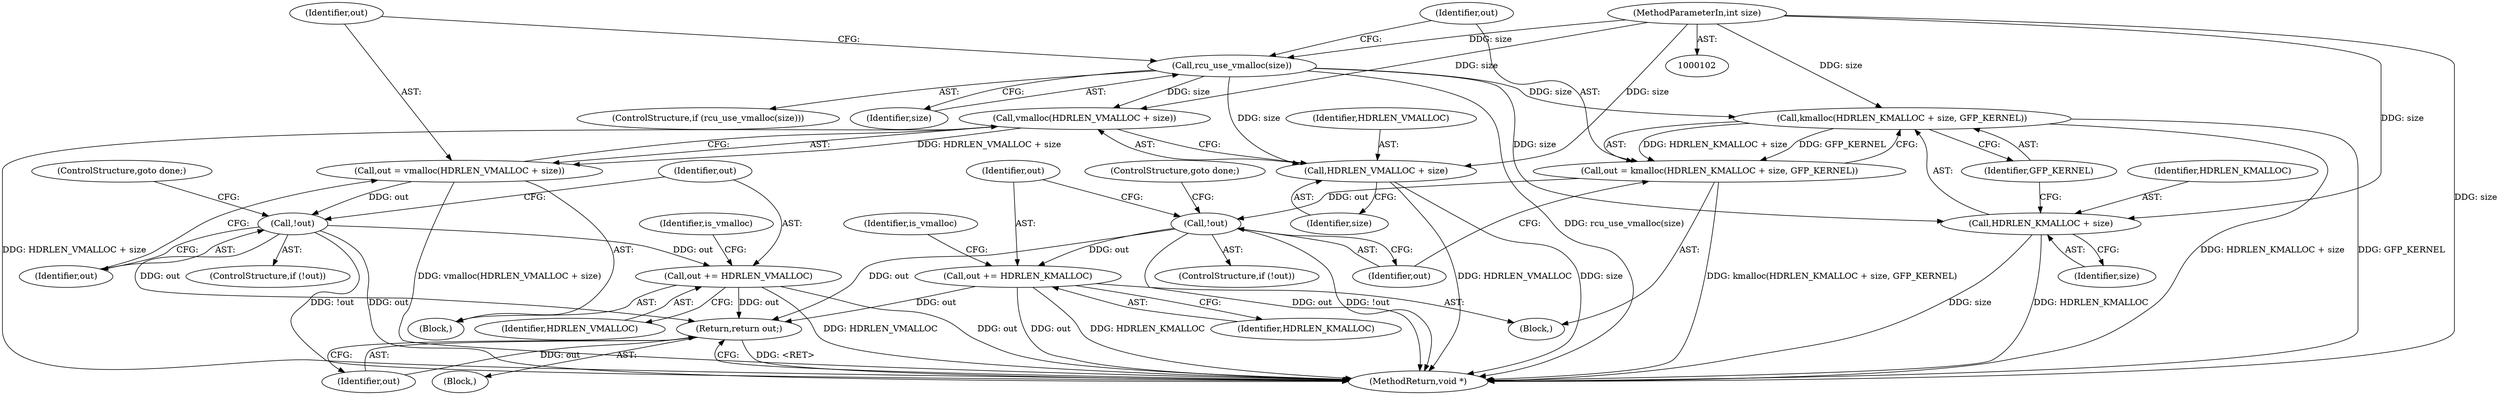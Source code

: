 digraph "0_linux_6062a8dc0517bce23e3c2f7d2fea5e22411269a3_15@API" {
"1000107" [label="(Call,rcu_use_vmalloc(size))"];
"1000103" [label="(MethodParameterIn,int size)"];
"1000112" [label="(Call,vmalloc(HDRLEN_VMALLOC + size))"];
"1000110" [label="(Call,out = vmalloc(HDRLEN_VMALLOC + size))"];
"1000117" [label="(Call,!out)"];
"1000120" [label="(Call,out += HDRLEN_VMALLOC)"];
"1000146" [label="(Return,return out;)"];
"1000113" [label="(Call,HDRLEN_VMALLOC + size)"];
"1000130" [label="(Call,kmalloc(HDRLEN_KMALLOC + size, GFP_KERNEL))"];
"1000128" [label="(Call,out = kmalloc(HDRLEN_KMALLOC + size, GFP_KERNEL))"];
"1000136" [label="(Call,!out)"];
"1000139" [label="(Call,out += HDRLEN_KMALLOC)"];
"1000131" [label="(Call,HDRLEN_KMALLOC + size)"];
"1000121" [label="(Identifier,out)"];
"1000138" [label="(ControlStructure,goto done;)"];
"1000104" [label="(Block,)"];
"1000110" [label="(Call,out = vmalloc(HDRLEN_VMALLOC + size))"];
"1000124" [label="(Identifier,is_vmalloc)"];
"1000148" [label="(MethodReturn,void *)"];
"1000107" [label="(Call,rcu_use_vmalloc(size))"];
"1000147" [label="(Identifier,out)"];
"1000114" [label="(Identifier,HDRLEN_VMALLOC)"];
"1000113" [label="(Call,HDRLEN_VMALLOC + size)"];
"1000132" [label="(Identifier,HDRLEN_KMALLOC)"];
"1000106" [label="(ControlStructure,if (rcu_use_vmalloc(size)))"];
"1000112" [label="(Call,vmalloc(HDRLEN_VMALLOC + size))"];
"1000103" [label="(MethodParameterIn,int size)"];
"1000130" [label="(Call,kmalloc(HDRLEN_KMALLOC + size, GFP_KERNEL))"];
"1000146" [label="(Return,return out;)"];
"1000115" [label="(Identifier,size)"];
"1000140" [label="(Identifier,out)"];
"1000116" [label="(ControlStructure,if (!out))"];
"1000129" [label="(Identifier,out)"];
"1000122" [label="(Identifier,HDRLEN_VMALLOC)"];
"1000131" [label="(Call,HDRLEN_KMALLOC + size)"];
"1000137" [label="(Identifier,out)"];
"1000118" [label="(Identifier,out)"];
"1000135" [label="(ControlStructure,if (!out))"];
"1000111" [label="(Identifier,out)"];
"1000136" [label="(Call,!out)"];
"1000133" [label="(Identifier,size)"];
"1000119" [label="(ControlStructure,goto done;)"];
"1000120" [label="(Call,out += HDRLEN_VMALLOC)"];
"1000139" [label="(Call,out += HDRLEN_KMALLOC)"];
"1000117" [label="(Call,!out)"];
"1000127" [label="(Block,)"];
"1000109" [label="(Block,)"];
"1000108" [label="(Identifier,size)"];
"1000141" [label="(Identifier,HDRLEN_KMALLOC)"];
"1000143" [label="(Identifier,is_vmalloc)"];
"1000128" [label="(Call,out = kmalloc(HDRLEN_KMALLOC + size, GFP_KERNEL))"];
"1000134" [label="(Identifier,GFP_KERNEL)"];
"1000107" -> "1000106"  [label="AST: "];
"1000107" -> "1000108"  [label="CFG: "];
"1000108" -> "1000107"  [label="AST: "];
"1000111" -> "1000107"  [label="CFG: "];
"1000129" -> "1000107"  [label="CFG: "];
"1000107" -> "1000148"  [label="DDG: rcu_use_vmalloc(size)"];
"1000103" -> "1000107"  [label="DDG: size"];
"1000107" -> "1000112"  [label="DDG: size"];
"1000107" -> "1000113"  [label="DDG: size"];
"1000107" -> "1000130"  [label="DDG: size"];
"1000107" -> "1000131"  [label="DDG: size"];
"1000103" -> "1000102"  [label="AST: "];
"1000103" -> "1000148"  [label="DDG: size"];
"1000103" -> "1000112"  [label="DDG: size"];
"1000103" -> "1000113"  [label="DDG: size"];
"1000103" -> "1000130"  [label="DDG: size"];
"1000103" -> "1000131"  [label="DDG: size"];
"1000112" -> "1000110"  [label="AST: "];
"1000112" -> "1000113"  [label="CFG: "];
"1000113" -> "1000112"  [label="AST: "];
"1000110" -> "1000112"  [label="CFG: "];
"1000112" -> "1000148"  [label="DDG: HDRLEN_VMALLOC + size"];
"1000112" -> "1000110"  [label="DDG: HDRLEN_VMALLOC + size"];
"1000110" -> "1000109"  [label="AST: "];
"1000111" -> "1000110"  [label="AST: "];
"1000118" -> "1000110"  [label="CFG: "];
"1000110" -> "1000148"  [label="DDG: vmalloc(HDRLEN_VMALLOC + size)"];
"1000110" -> "1000117"  [label="DDG: out"];
"1000117" -> "1000116"  [label="AST: "];
"1000117" -> "1000118"  [label="CFG: "];
"1000118" -> "1000117"  [label="AST: "];
"1000119" -> "1000117"  [label="CFG: "];
"1000121" -> "1000117"  [label="CFG: "];
"1000117" -> "1000148"  [label="DDG: !out"];
"1000117" -> "1000148"  [label="DDG: out"];
"1000117" -> "1000120"  [label="DDG: out"];
"1000117" -> "1000146"  [label="DDG: out"];
"1000120" -> "1000109"  [label="AST: "];
"1000120" -> "1000122"  [label="CFG: "];
"1000121" -> "1000120"  [label="AST: "];
"1000122" -> "1000120"  [label="AST: "];
"1000124" -> "1000120"  [label="CFG: "];
"1000120" -> "1000148"  [label="DDG: out"];
"1000120" -> "1000148"  [label="DDG: HDRLEN_VMALLOC"];
"1000120" -> "1000146"  [label="DDG: out"];
"1000146" -> "1000104"  [label="AST: "];
"1000146" -> "1000147"  [label="CFG: "];
"1000147" -> "1000146"  [label="AST: "];
"1000148" -> "1000146"  [label="CFG: "];
"1000146" -> "1000148"  [label="DDG: <RET>"];
"1000147" -> "1000146"  [label="DDG: out"];
"1000139" -> "1000146"  [label="DDG: out"];
"1000136" -> "1000146"  [label="DDG: out"];
"1000113" -> "1000115"  [label="CFG: "];
"1000114" -> "1000113"  [label="AST: "];
"1000115" -> "1000113"  [label="AST: "];
"1000113" -> "1000148"  [label="DDG: HDRLEN_VMALLOC"];
"1000113" -> "1000148"  [label="DDG: size"];
"1000130" -> "1000128"  [label="AST: "];
"1000130" -> "1000134"  [label="CFG: "];
"1000131" -> "1000130"  [label="AST: "];
"1000134" -> "1000130"  [label="AST: "];
"1000128" -> "1000130"  [label="CFG: "];
"1000130" -> "1000148"  [label="DDG: GFP_KERNEL"];
"1000130" -> "1000148"  [label="DDG: HDRLEN_KMALLOC + size"];
"1000130" -> "1000128"  [label="DDG: HDRLEN_KMALLOC + size"];
"1000130" -> "1000128"  [label="DDG: GFP_KERNEL"];
"1000128" -> "1000127"  [label="AST: "];
"1000129" -> "1000128"  [label="AST: "];
"1000137" -> "1000128"  [label="CFG: "];
"1000128" -> "1000148"  [label="DDG: kmalloc(HDRLEN_KMALLOC + size, GFP_KERNEL)"];
"1000128" -> "1000136"  [label="DDG: out"];
"1000136" -> "1000135"  [label="AST: "];
"1000136" -> "1000137"  [label="CFG: "];
"1000137" -> "1000136"  [label="AST: "];
"1000138" -> "1000136"  [label="CFG: "];
"1000140" -> "1000136"  [label="CFG: "];
"1000136" -> "1000148"  [label="DDG: out"];
"1000136" -> "1000148"  [label="DDG: !out"];
"1000136" -> "1000139"  [label="DDG: out"];
"1000139" -> "1000127"  [label="AST: "];
"1000139" -> "1000141"  [label="CFG: "];
"1000140" -> "1000139"  [label="AST: "];
"1000141" -> "1000139"  [label="AST: "];
"1000143" -> "1000139"  [label="CFG: "];
"1000139" -> "1000148"  [label="DDG: out"];
"1000139" -> "1000148"  [label="DDG: HDRLEN_KMALLOC"];
"1000131" -> "1000133"  [label="CFG: "];
"1000132" -> "1000131"  [label="AST: "];
"1000133" -> "1000131"  [label="AST: "];
"1000134" -> "1000131"  [label="CFG: "];
"1000131" -> "1000148"  [label="DDG: HDRLEN_KMALLOC"];
"1000131" -> "1000148"  [label="DDG: size"];
}
